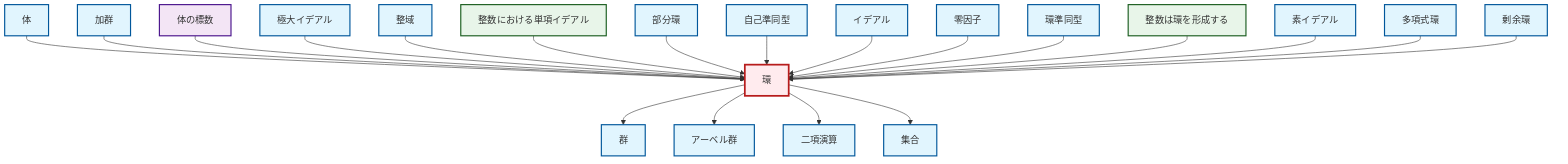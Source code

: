 graph TD
    classDef definition fill:#e1f5fe,stroke:#01579b,stroke-width:2px
    classDef theorem fill:#f3e5f5,stroke:#4a148c,stroke-width:2px
    classDef axiom fill:#fff3e0,stroke:#e65100,stroke-width:2px
    classDef example fill:#e8f5e9,stroke:#1b5e20,stroke-width:2px
    classDef current fill:#ffebee,stroke:#b71c1c,stroke-width:3px
    def-field["体"]:::definition
    def-ideal["イデアル"]:::definition
    def-prime-ideal["素イデアル"]:::definition
    ex-principal-ideal["整数における単項イデアル"]:::example
    thm-field-characteristic["体の標数"]:::theorem
    def-subring["部分環"]:::definition
    def-ring["環"]:::definition
    ex-integers-ring["整数は環を形成する"]:::example
    def-quotient-ring["剰余環"]:::definition
    def-set["集合"]:::definition
    def-group["群"]:::definition
    def-module["加群"]:::definition
    def-maximal-ideal["極大イデアル"]:::definition
    def-endomorphism["自己準同型"]:::definition
    def-polynomial-ring["多項式環"]:::definition
    def-integral-domain["整域"]:::definition
    def-binary-operation["二項演算"]:::definition
    def-abelian-group["アーベル群"]:::definition
    def-zero-divisor["零因子"]:::definition
    def-ring-homomorphism["環準同型"]:::definition
    def-field --> def-ring
    def-ring --> def-group
    def-ring --> def-abelian-group
    def-module --> def-ring
    thm-field-characteristic --> def-ring
    def-maximal-ideal --> def-ring
    def-integral-domain --> def-ring
    def-ring --> def-binary-operation
    ex-principal-ideal --> def-ring
    def-subring --> def-ring
    def-endomorphism --> def-ring
    def-ring --> def-set
    def-ideal --> def-ring
    def-zero-divisor --> def-ring
    def-ring-homomorphism --> def-ring
    ex-integers-ring --> def-ring
    def-prime-ideal --> def-ring
    def-polynomial-ring --> def-ring
    def-quotient-ring --> def-ring
    class def-ring current